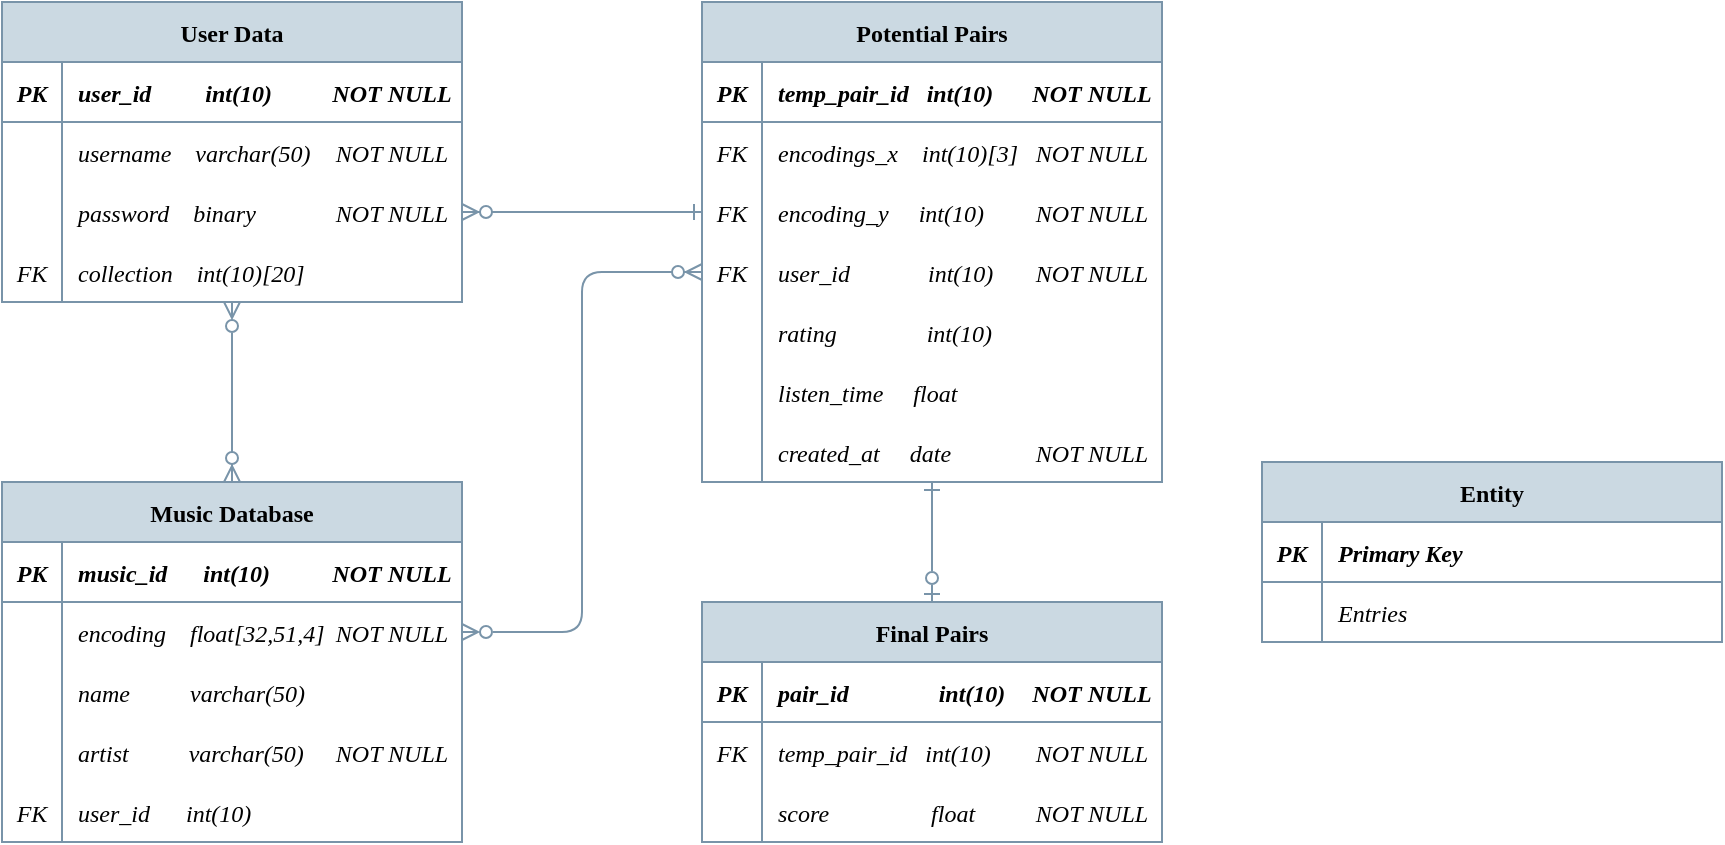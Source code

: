 <mxfile version="20.7.4" type="device"><diagram id="R2lEEEUBdFMjLlhIrx00" name="Page-1"><mxGraphModel dx="1167" dy="610" grid="1" gridSize="10" guides="1" tooltips="1" connect="1" arrows="1" fold="1" page="1" pageScale="1" pageWidth="850" pageHeight="1100" math="0" shadow="0" extFonts="Permanent Marker^https://fonts.googleapis.com/css?family=Permanent+Marker"><root><mxCell id="0"/><mxCell id="1" parent="0"/><mxCell id="C-vyLk0tnHw3VtMMgP7b-12" value="" style="endArrow=ERzeroToMany;startArrow=ERzeroToMany;endFill=1;startFill=0;fontFamily=Encode Sans Semi Condensed;fontSource=https%3A%2F%2Ffonts.googleapis.com%2Fcss%3Ffamily%3DEncode%2BSans%2BSemi%2BCondensed;fontStyle=2;entryX=0.5;entryY=0;entryDx=0;entryDy=0;strokeColor=#7994A9;" parent="1" source="vklXVT9jZYQZWCP35pfa-23" target="vklXVT9jZYQZWCP35pfa-65" edge="1"><mxGeometry width="100" height="100" relative="1" as="geometry"><mxPoint x="700" y="165" as="sourcePoint"/><mxPoint x="700" y="355" as="targetPoint"/></mxGeometry></mxCell><mxCell id="vklXVT9jZYQZWCP35pfa-13" value="User Data" style="shape=table;startSize=30;container=1;collapsible=1;childLayout=tableLayout;fixedRows=1;rowLines=0;fontStyle=1;align=center;resizeLast=1;fontFamily=Encode Sans Semi Condensed;fontSource=https%3A%2F%2Ffonts.googleapis.com%2Fcss%3Ffamily%3DEncode%2BSans%2BSemi%2BCondensed;fillColor=#CBD9E2;strokeColor=#7994A9;" vertex="1" parent="1"><mxGeometry x="150" y="120" width="230" height="150" as="geometry"/></mxCell><mxCell id="vklXVT9jZYQZWCP35pfa-14" value="" style="shape=tableRow;horizontal=0;startSize=0;swimlaneHead=0;swimlaneBody=0;fillColor=none;collapsible=0;dropTarget=0;points=[[0,0.5],[1,0.5]];portConstraint=eastwest;top=0;left=0;right=0;bottom=1;fontFamily=Encode Sans Semi Condensed;fontSource=https%3A%2F%2Ffonts.googleapis.com%2Fcss%3Ffamily%3DEncode%2BSans%2BSemi%2BCondensed;fontStyle=2;strokeColor=#7994A9;" vertex="1" parent="vklXVT9jZYQZWCP35pfa-13"><mxGeometry y="30" width="230" height="30" as="geometry"/></mxCell><mxCell id="vklXVT9jZYQZWCP35pfa-15" value="PK" style="shape=partialRectangle;connectable=0;fillColor=none;top=0;left=0;bottom=0;right=0;fontStyle=3;overflow=hidden;fontFamily=Encode Sans Semi Condensed;fontSource=https%3A%2F%2Ffonts.googleapis.com%2Fcss%3Ffamily%3DEncode%2BSans%2BSemi%2BCondensed;strokeColor=#7994A9;" vertex="1" parent="vklXVT9jZYQZWCP35pfa-14"><mxGeometry width="30" height="30" as="geometry"><mxRectangle width="30" height="30" as="alternateBounds"/></mxGeometry></mxCell><mxCell id="vklXVT9jZYQZWCP35pfa-16" value="user_id         int(10)             " style="shape=partialRectangle;connectable=0;fillColor=none;top=0;left=0;bottom=0;right=0;align=left;spacingLeft=6;fontStyle=3;overflow=hidden;fontFamily=Encode Sans Semi Condensed;fontSource=https%3A%2F%2Ffonts.googleapis.com%2Fcss%3Ffamily%3DEncode%2BSans%2BSemi%2BCondensed;strokeColor=#7994A9;" vertex="1" parent="vklXVT9jZYQZWCP35pfa-14"><mxGeometry x="30" width="200" height="30" as="geometry"><mxRectangle width="200" height="30" as="alternateBounds"/></mxGeometry></mxCell><mxCell id="vklXVT9jZYQZWCP35pfa-17" value="" style="shape=tableRow;horizontal=0;startSize=0;swimlaneHead=0;swimlaneBody=0;fillColor=none;collapsible=0;dropTarget=0;points=[[0,0.5],[1,0.5]];portConstraint=eastwest;top=0;left=0;right=0;bottom=0;fontFamily=Encode Sans Semi Condensed;fontSource=https%3A%2F%2Ffonts.googleapis.com%2Fcss%3Ffamily%3DEncode%2BSans%2BSemi%2BCondensed;fontStyle=2;strokeColor=#7994A9;" vertex="1" parent="vklXVT9jZYQZWCP35pfa-13"><mxGeometry y="60" width="230" height="30" as="geometry"/></mxCell><mxCell id="vklXVT9jZYQZWCP35pfa-18" value="" style="shape=partialRectangle;connectable=0;fillColor=none;top=0;left=0;bottom=0;right=0;editable=1;overflow=hidden;fontFamily=Encode Sans Semi Condensed;fontSource=https%3A%2F%2Ffonts.googleapis.com%2Fcss%3Ffamily%3DEncode%2BSans%2BSemi%2BCondensed;fontStyle=2;strokeColor=#7994A9;" vertex="1" parent="vklXVT9jZYQZWCP35pfa-17"><mxGeometry width="30" height="30" as="geometry"><mxRectangle width="30" height="30" as="alternateBounds"/></mxGeometry></mxCell><mxCell id="vklXVT9jZYQZWCP35pfa-19" value="username    varchar(50)    " style="shape=partialRectangle;connectable=0;fillColor=none;top=0;left=0;bottom=0;right=0;align=left;spacingLeft=6;overflow=hidden;fontFamily=Encode Sans Semi Condensed;fontSource=https%3A%2F%2Ffonts.googleapis.com%2Fcss%3Ffamily%3DEncode%2BSans%2BSemi%2BCondensed;fontStyle=2;strokeColor=#7994A9;" vertex="1" parent="vklXVT9jZYQZWCP35pfa-17"><mxGeometry x="30" width="200" height="30" as="geometry"><mxRectangle width="200" height="30" as="alternateBounds"/></mxGeometry></mxCell><mxCell id="vklXVT9jZYQZWCP35pfa-20" value="" style="shape=tableRow;horizontal=0;startSize=0;swimlaneHead=0;swimlaneBody=0;fillColor=none;collapsible=0;dropTarget=0;points=[[0,0.5],[1,0.5]];portConstraint=eastwest;top=0;left=0;right=0;bottom=0;fontFamily=Encode Sans Semi Condensed;fontSource=https%3A%2F%2Ffonts.googleapis.com%2Fcss%3Ffamily%3DEncode%2BSans%2BSemi%2BCondensed;fontStyle=2;strokeColor=#7994A9;" vertex="1" parent="vklXVT9jZYQZWCP35pfa-13"><mxGeometry y="90" width="230" height="30" as="geometry"/></mxCell><mxCell id="vklXVT9jZYQZWCP35pfa-21" value="" style="shape=partialRectangle;connectable=0;fillColor=none;top=0;left=0;bottom=0;right=0;editable=1;overflow=hidden;fontFamily=Encode Sans Semi Condensed;fontSource=https%3A%2F%2Ffonts.googleapis.com%2Fcss%3Ffamily%3DEncode%2BSans%2BSemi%2BCondensed;fontStyle=2;strokeColor=#7994A9;" vertex="1" parent="vklXVT9jZYQZWCP35pfa-20"><mxGeometry width="30" height="30" as="geometry"><mxRectangle width="30" height="30" as="alternateBounds"/></mxGeometry></mxCell><mxCell id="vklXVT9jZYQZWCP35pfa-22" value="password    binary             " style="shape=partialRectangle;connectable=0;fillColor=none;top=0;left=0;bottom=0;right=0;align=left;spacingLeft=6;overflow=hidden;fontFamily=Encode Sans Semi Condensed;fontSource=https%3A%2F%2Ffonts.googleapis.com%2Fcss%3Ffamily%3DEncode%2BSans%2BSemi%2BCondensed;fontStyle=2;strokeColor=#7994A9;" vertex="1" parent="vklXVT9jZYQZWCP35pfa-20"><mxGeometry x="30" width="200" height="30" as="geometry"><mxRectangle width="200" height="30" as="alternateBounds"/></mxGeometry></mxCell><mxCell id="vklXVT9jZYQZWCP35pfa-23" value="" style="shape=tableRow;horizontal=0;startSize=0;swimlaneHead=0;swimlaneBody=0;fillColor=none;collapsible=0;dropTarget=0;points=[[0,0.5],[1,0.5]];portConstraint=eastwest;top=0;left=0;right=0;bottom=0;fontFamily=Encode Sans Semi Condensed;fontSource=https%3A%2F%2Ffonts.googleapis.com%2Fcss%3Ffamily%3DEncode%2BSans%2BSemi%2BCondensed;fontStyle=2;strokeColor=#7994A9;" vertex="1" parent="vklXVT9jZYQZWCP35pfa-13"><mxGeometry y="120" width="230" height="30" as="geometry"/></mxCell><mxCell id="vklXVT9jZYQZWCP35pfa-24" value="FK" style="shape=partialRectangle;connectable=0;fillColor=none;top=0;left=0;bottom=0;right=0;editable=1;overflow=hidden;fontFamily=Encode Sans Semi Condensed;fontSource=https%3A%2F%2Ffonts.googleapis.com%2Fcss%3Ffamily%3DEncode%2BSans%2BSemi%2BCondensed;fontStyle=2;strokeColor=#7994A9;" vertex="1" parent="vklXVT9jZYQZWCP35pfa-23"><mxGeometry width="30" height="30" as="geometry"><mxRectangle width="30" height="30" as="alternateBounds"/></mxGeometry></mxCell><mxCell id="vklXVT9jZYQZWCP35pfa-25" value="collection    int(10)[20]" style="shape=partialRectangle;connectable=0;fillColor=none;top=0;left=0;bottom=0;right=0;align=left;spacingLeft=6;overflow=hidden;fontFamily=Encode Sans Semi Condensed;fontSource=https%3A%2F%2Ffonts.googleapis.com%2Fcss%3Ffamily%3DEncode%2BSans%2BSemi%2BCondensed;fontStyle=2;strokeColor=#7994A9;" vertex="1" parent="vklXVT9jZYQZWCP35pfa-23"><mxGeometry x="30" width="200" height="30" as="geometry"><mxRectangle width="200" height="30" as="alternateBounds"/></mxGeometry></mxCell><mxCell id="vklXVT9jZYQZWCP35pfa-65" value="Music Database" style="shape=table;startSize=30;container=1;collapsible=1;childLayout=tableLayout;fixedRows=1;rowLines=0;fontStyle=1;align=center;resizeLast=1;fontFamily=Encode Sans Semi Condensed;fontSource=https%3A%2F%2Ffonts.googleapis.com%2Fcss%3Ffamily%3DEncode%2BSans%2BSemi%2BCondensed;fillColor=#CBD9E2;strokeColor=#7994A9;" vertex="1" parent="1"><mxGeometry x="150" y="360" width="230" height="180" as="geometry"/></mxCell><mxCell id="vklXVT9jZYQZWCP35pfa-66" value="" style="shape=tableRow;horizontal=0;startSize=0;swimlaneHead=0;swimlaneBody=0;fillColor=none;collapsible=0;dropTarget=0;points=[[0,0.5],[1,0.5]];portConstraint=eastwest;top=0;left=0;right=0;bottom=1;fontFamily=Encode Sans Semi Condensed;fontSource=https%3A%2F%2Ffonts.googleapis.com%2Fcss%3Ffamily%3DEncode%2BSans%2BSemi%2BCondensed;fontStyle=2;strokeColor=#7994A9;" vertex="1" parent="vklXVT9jZYQZWCP35pfa-65"><mxGeometry y="30" width="230" height="30" as="geometry"/></mxCell><mxCell id="vklXVT9jZYQZWCP35pfa-67" value="PK" style="shape=partialRectangle;connectable=0;fillColor=none;top=0;left=0;bottom=0;right=0;fontStyle=3;overflow=hidden;fontFamily=Encode Sans Semi Condensed;fontSource=https%3A%2F%2Ffonts.googleapis.com%2Fcss%3Ffamily%3DEncode%2BSans%2BSemi%2BCondensed;strokeColor=#7994A9;" vertex="1" parent="vklXVT9jZYQZWCP35pfa-66"><mxGeometry width="30" height="30" as="geometry"><mxRectangle width="30" height="30" as="alternateBounds"/></mxGeometry></mxCell><mxCell id="vklXVT9jZYQZWCP35pfa-68" value="music_id      int(10)            " style="shape=partialRectangle;connectable=0;fillColor=none;top=0;left=0;bottom=0;right=0;align=left;spacingLeft=6;fontStyle=3;overflow=hidden;fontFamily=Encode Sans Semi Condensed;fontSource=https%3A%2F%2Ffonts.googleapis.com%2Fcss%3Ffamily%3DEncode%2BSans%2BSemi%2BCondensed;strokeColor=#7994A9;" vertex="1" parent="vklXVT9jZYQZWCP35pfa-66"><mxGeometry x="30" width="200" height="30" as="geometry"><mxRectangle width="200" height="30" as="alternateBounds"/></mxGeometry></mxCell><mxCell id="vklXVT9jZYQZWCP35pfa-69" value="" style="shape=tableRow;horizontal=0;startSize=0;swimlaneHead=0;swimlaneBody=0;fillColor=none;collapsible=0;dropTarget=0;points=[[0,0.5],[1,0.5]];portConstraint=eastwest;top=0;left=0;right=0;bottom=0;fontFamily=Encode Sans Semi Condensed;fontSource=https%3A%2F%2Ffonts.googleapis.com%2Fcss%3Ffamily%3DEncode%2BSans%2BSemi%2BCondensed;fontStyle=2;strokeColor=#7994A9;" vertex="1" parent="vklXVT9jZYQZWCP35pfa-65"><mxGeometry y="60" width="230" height="30" as="geometry"/></mxCell><mxCell id="vklXVT9jZYQZWCP35pfa-70" value="" style="shape=partialRectangle;connectable=0;fillColor=none;top=0;left=0;bottom=0;right=0;editable=1;overflow=hidden;fontFamily=Encode Sans Semi Condensed;fontSource=https%3A%2F%2Ffonts.googleapis.com%2Fcss%3Ffamily%3DEncode%2BSans%2BSemi%2BCondensed;fontStyle=2;strokeColor=#7994A9;" vertex="1" parent="vklXVT9jZYQZWCP35pfa-69"><mxGeometry width="30" height="30" as="geometry"><mxRectangle width="30" height="30" as="alternateBounds"/></mxGeometry></mxCell><mxCell id="vklXVT9jZYQZWCP35pfa-71" value="encoding    float[32,51,4]  " style="shape=partialRectangle;connectable=0;fillColor=none;top=0;left=0;bottom=0;right=0;align=left;spacingLeft=6;overflow=hidden;fontFamily=Encode Sans Semi Condensed;fontSource=https%3A%2F%2Ffonts.googleapis.com%2Fcss%3Ffamily%3DEncode%2BSans%2BSemi%2BCondensed;fontStyle=2;strokeColor=#7994A9;" vertex="1" parent="vklXVT9jZYQZWCP35pfa-69"><mxGeometry x="30" width="200" height="30" as="geometry"><mxRectangle width="200" height="30" as="alternateBounds"/></mxGeometry></mxCell><mxCell id="vklXVT9jZYQZWCP35pfa-72" value="" style="shape=tableRow;horizontal=0;startSize=0;swimlaneHead=0;swimlaneBody=0;fillColor=none;collapsible=0;dropTarget=0;points=[[0,0.5],[1,0.5]];portConstraint=eastwest;top=0;left=0;right=0;bottom=0;fontFamily=Encode Sans Semi Condensed;fontSource=https%3A%2F%2Ffonts.googleapis.com%2Fcss%3Ffamily%3DEncode%2BSans%2BSemi%2BCondensed;fontStyle=2;strokeColor=#7994A9;" vertex="1" parent="vklXVT9jZYQZWCP35pfa-65"><mxGeometry y="90" width="230" height="30" as="geometry"/></mxCell><mxCell id="vklXVT9jZYQZWCP35pfa-73" value="" style="shape=partialRectangle;connectable=0;fillColor=none;top=0;left=0;bottom=0;right=0;editable=1;overflow=hidden;fontFamily=Encode Sans Semi Condensed;fontSource=https%3A%2F%2Ffonts.googleapis.com%2Fcss%3Ffamily%3DEncode%2BSans%2BSemi%2BCondensed;fontStyle=2;strokeColor=#7994A9;" vertex="1" parent="vklXVT9jZYQZWCP35pfa-72"><mxGeometry width="30" height="30" as="geometry"><mxRectangle width="30" height="30" as="alternateBounds"/></mxGeometry></mxCell><mxCell id="vklXVT9jZYQZWCP35pfa-74" value="name          varchar(50)" style="shape=partialRectangle;connectable=0;fillColor=none;top=0;left=0;bottom=0;right=0;align=left;spacingLeft=6;overflow=hidden;fontFamily=Encode Sans Semi Condensed;fontSource=https%3A%2F%2Ffonts.googleapis.com%2Fcss%3Ffamily%3DEncode%2BSans%2BSemi%2BCondensed;fontStyle=2;strokeColor=#7994A9;" vertex="1" parent="vklXVT9jZYQZWCP35pfa-72"><mxGeometry x="30" width="200" height="30" as="geometry"><mxRectangle width="200" height="30" as="alternateBounds"/></mxGeometry></mxCell><mxCell id="vklXVT9jZYQZWCP35pfa-75" value="" style="shape=tableRow;horizontal=0;startSize=0;swimlaneHead=0;swimlaneBody=0;fillColor=none;collapsible=0;dropTarget=0;points=[[0,0.5],[1,0.5]];portConstraint=eastwest;top=0;left=0;right=0;bottom=0;fontFamily=Encode Sans Semi Condensed;fontSource=https%3A%2F%2Ffonts.googleapis.com%2Fcss%3Ffamily%3DEncode%2BSans%2BSemi%2BCondensed;fontStyle=2;strokeColor=#7994A9;" vertex="1" parent="vklXVT9jZYQZWCP35pfa-65"><mxGeometry y="120" width="230" height="30" as="geometry"/></mxCell><mxCell id="vklXVT9jZYQZWCP35pfa-76" value="" style="shape=partialRectangle;connectable=0;fillColor=none;top=0;left=0;bottom=0;right=0;editable=1;overflow=hidden;fontFamily=Encode Sans Semi Condensed;fontSource=https%3A%2F%2Ffonts.googleapis.com%2Fcss%3Ffamily%3DEncode%2BSans%2BSemi%2BCondensed;fontStyle=2;strokeColor=#7994A9;" vertex="1" parent="vklXVT9jZYQZWCP35pfa-75"><mxGeometry width="30" height="30" as="geometry"><mxRectangle width="30" height="30" as="alternateBounds"/></mxGeometry></mxCell><mxCell id="vklXVT9jZYQZWCP35pfa-77" value="artist          varchar(50)     " style="shape=partialRectangle;connectable=0;fillColor=none;top=0;left=0;bottom=0;right=0;align=left;spacingLeft=6;overflow=hidden;fontFamily=Encode Sans Semi Condensed;fontSource=https%3A%2F%2Ffonts.googleapis.com%2Fcss%3Ffamily%3DEncode%2BSans%2BSemi%2BCondensed;fontStyle=2;strokeColor=#7994A9;" vertex="1" parent="vklXVT9jZYQZWCP35pfa-75"><mxGeometry x="30" width="200" height="30" as="geometry"><mxRectangle width="200" height="30" as="alternateBounds"/></mxGeometry></mxCell><mxCell id="vklXVT9jZYQZWCP35pfa-127" value="" style="shape=tableRow;horizontal=0;startSize=0;swimlaneHead=0;swimlaneBody=0;fillColor=none;collapsible=0;dropTarget=0;points=[[0,0.5],[1,0.5]];portConstraint=eastwest;top=0;left=0;right=0;bottom=0;fontFamily=Encode Sans Semi Condensed;fontSource=https%3A%2F%2Ffonts.googleapis.com%2Fcss%3Ffamily%3DEncode%2BSans%2BSemi%2BCondensed;fontStyle=2;strokeColor=#7994A9;" vertex="1" parent="vklXVT9jZYQZWCP35pfa-65"><mxGeometry y="150" width="230" height="30" as="geometry"/></mxCell><mxCell id="vklXVT9jZYQZWCP35pfa-128" value="FK" style="shape=partialRectangle;connectable=0;fillColor=none;top=0;left=0;bottom=0;right=0;editable=1;overflow=hidden;fontFamily=Encode Sans Semi Condensed;fontSource=https%3A%2F%2Ffonts.googleapis.com%2Fcss%3Ffamily%3DEncode%2BSans%2BSemi%2BCondensed;fontStyle=2;strokeColor=#7994A9;" vertex="1" parent="vklXVT9jZYQZWCP35pfa-127"><mxGeometry width="30" height="30" as="geometry"><mxRectangle width="30" height="30" as="alternateBounds"/></mxGeometry></mxCell><mxCell id="vklXVT9jZYQZWCP35pfa-129" value="user_id      int(10)" style="shape=partialRectangle;connectable=0;fillColor=none;top=0;left=0;bottom=0;right=0;align=left;spacingLeft=6;overflow=hidden;fontFamily=Encode Sans Semi Condensed;fontSource=https%3A%2F%2Ffonts.googleapis.com%2Fcss%3Ffamily%3DEncode%2BSans%2BSemi%2BCondensed;fontStyle=2;strokeColor=#7994A9;" vertex="1" parent="vklXVT9jZYQZWCP35pfa-127"><mxGeometry x="30" width="200" height="30" as="geometry"><mxRectangle width="200" height="30" as="alternateBounds"/></mxGeometry></mxCell><mxCell id="vklXVT9jZYQZWCP35pfa-130" value="Potential Pairs" style="shape=table;startSize=30;container=1;collapsible=1;childLayout=tableLayout;fixedRows=1;rowLines=0;fontStyle=1;align=center;resizeLast=1;fontFamily=Encode Sans Semi Condensed;fontSource=https%3A%2F%2Ffonts.googleapis.com%2Fcss%3Ffamily%3DEncode%2BSans%2BSemi%2BCondensed;fillColor=#CBD9E2;strokeColor=#7994A9;" vertex="1" parent="1"><mxGeometry x="500" y="120" width="230" height="240" as="geometry"/></mxCell><mxCell id="vklXVT9jZYQZWCP35pfa-131" value="" style="shape=tableRow;horizontal=0;startSize=0;swimlaneHead=0;swimlaneBody=0;fillColor=none;collapsible=0;dropTarget=0;points=[[0,0.5],[1,0.5]];portConstraint=eastwest;top=0;left=0;right=0;bottom=1;fontFamily=Encode Sans Semi Condensed;fontSource=https%3A%2F%2Ffonts.googleapis.com%2Fcss%3Ffamily%3DEncode%2BSans%2BSemi%2BCondensed;fontStyle=2;strokeColor=#7994A9;" vertex="1" parent="vklXVT9jZYQZWCP35pfa-130"><mxGeometry y="30" width="230" height="30" as="geometry"/></mxCell><mxCell id="vklXVT9jZYQZWCP35pfa-132" value="PK" style="shape=partialRectangle;connectable=0;fillColor=none;top=0;left=0;bottom=0;right=0;fontStyle=3;overflow=hidden;fontFamily=Encode Sans Semi Condensed;fontSource=https%3A%2F%2Ffonts.googleapis.com%2Fcss%3Ffamily%3DEncode%2BSans%2BSemi%2BCondensed;strokeColor=#7994A9;" vertex="1" parent="vklXVT9jZYQZWCP35pfa-131"><mxGeometry width="30" height="30" as="geometry"><mxRectangle width="30" height="30" as="alternateBounds"/></mxGeometry></mxCell><mxCell id="vklXVT9jZYQZWCP35pfa-133" value="temp_pair_id   int(10)       " style="shape=partialRectangle;connectable=0;fillColor=none;top=0;left=0;bottom=0;right=0;align=left;spacingLeft=6;fontStyle=3;overflow=hidden;fontFamily=Encode Sans Semi Condensed;fontSource=https%3A%2F%2Ffonts.googleapis.com%2Fcss%3Ffamily%3DEncode%2BSans%2BSemi%2BCondensed;strokeColor=#7994A9;" vertex="1" parent="vklXVT9jZYQZWCP35pfa-131"><mxGeometry x="30" width="200" height="30" as="geometry"><mxRectangle width="200" height="30" as="alternateBounds"/></mxGeometry></mxCell><mxCell id="vklXVT9jZYQZWCP35pfa-134" value="" style="shape=tableRow;horizontal=0;startSize=0;swimlaneHead=0;swimlaneBody=0;fillColor=none;collapsible=0;dropTarget=0;points=[[0,0.5],[1,0.5]];portConstraint=eastwest;top=0;left=0;right=0;bottom=0;fontFamily=Encode Sans Semi Condensed;fontSource=https%3A%2F%2Ffonts.googleapis.com%2Fcss%3Ffamily%3DEncode%2BSans%2BSemi%2BCondensed;fontStyle=2;strokeColor=#7994A9;" vertex="1" parent="vklXVT9jZYQZWCP35pfa-130"><mxGeometry y="60" width="230" height="30" as="geometry"/></mxCell><mxCell id="vklXVT9jZYQZWCP35pfa-135" value="FK" style="shape=partialRectangle;connectable=0;fillColor=none;top=0;left=0;bottom=0;right=0;editable=1;overflow=hidden;fontFamily=Encode Sans Semi Condensed;fontSource=https%3A%2F%2Ffonts.googleapis.com%2Fcss%3Ffamily%3DEncode%2BSans%2BSemi%2BCondensed;fontStyle=2;strokeColor=#7994A9;" vertex="1" parent="vklXVT9jZYQZWCP35pfa-134"><mxGeometry width="30" height="30" as="geometry"><mxRectangle width="30" height="30" as="alternateBounds"/></mxGeometry></mxCell><mxCell id="vklXVT9jZYQZWCP35pfa-136" value="encodings_x    int(10)[3]   " style="shape=partialRectangle;connectable=0;fillColor=none;top=0;left=0;bottom=0;right=0;align=left;spacingLeft=6;overflow=hidden;fontFamily=Encode Sans Semi Condensed;fontSource=https%3A%2F%2Ffonts.googleapis.com%2Fcss%3Ffamily%3DEncode%2BSans%2BSemi%2BCondensed;fontStyle=2;strokeColor=#7994A9;" vertex="1" parent="vklXVT9jZYQZWCP35pfa-134"><mxGeometry x="30" width="200" height="30" as="geometry"><mxRectangle width="200" height="30" as="alternateBounds"/></mxGeometry></mxCell><mxCell id="vklXVT9jZYQZWCP35pfa-137" value="" style="shape=tableRow;horizontal=0;startSize=0;swimlaneHead=0;swimlaneBody=0;fillColor=none;collapsible=0;dropTarget=0;points=[[0,0.5],[1,0.5]];portConstraint=eastwest;top=0;left=0;right=0;bottom=0;fontFamily=Encode Sans Semi Condensed;fontSource=https%3A%2F%2Ffonts.googleapis.com%2Fcss%3Ffamily%3DEncode%2BSans%2BSemi%2BCondensed;fontStyle=2;strokeColor=#7994A9;" vertex="1" parent="vklXVT9jZYQZWCP35pfa-130"><mxGeometry y="90" width="230" height="30" as="geometry"/></mxCell><mxCell id="vklXVT9jZYQZWCP35pfa-138" value="FK" style="shape=partialRectangle;connectable=0;fillColor=none;top=0;left=0;bottom=0;right=0;editable=1;overflow=hidden;fontFamily=Encode Sans Semi Condensed;fontSource=https%3A%2F%2Ffonts.googleapis.com%2Fcss%3Ffamily%3DEncode%2BSans%2BSemi%2BCondensed;fontStyle=2;strokeColor=#7994A9;" vertex="1" parent="vklXVT9jZYQZWCP35pfa-137"><mxGeometry width="30" height="30" as="geometry"><mxRectangle width="30" height="30" as="alternateBounds"/></mxGeometry></mxCell><mxCell id="vklXVT9jZYQZWCP35pfa-139" value="encoding_y     int(10)         " style="shape=partialRectangle;connectable=0;fillColor=none;top=0;left=0;bottom=0;right=0;align=left;spacingLeft=6;overflow=hidden;fontFamily=Encode Sans Semi Condensed;fontSource=https%3A%2F%2Ffonts.googleapis.com%2Fcss%3Ffamily%3DEncode%2BSans%2BSemi%2BCondensed;fontStyle=2;strokeColor=#7994A9;" vertex="1" parent="vklXVT9jZYQZWCP35pfa-137"><mxGeometry x="30" width="200" height="30" as="geometry"><mxRectangle width="200" height="30" as="alternateBounds"/></mxGeometry></mxCell><mxCell id="vklXVT9jZYQZWCP35pfa-140" value="" style="shape=tableRow;horizontal=0;startSize=0;swimlaneHead=0;swimlaneBody=0;fillColor=none;collapsible=0;dropTarget=0;points=[[0,0.5],[1,0.5]];portConstraint=eastwest;top=0;left=0;right=0;bottom=0;fontFamily=Encode Sans Semi Condensed;fontSource=https%3A%2F%2Ffonts.googleapis.com%2Fcss%3Ffamily%3DEncode%2BSans%2BSemi%2BCondensed;fontStyle=2;strokeColor=#7994A9;" vertex="1" parent="vklXVT9jZYQZWCP35pfa-130"><mxGeometry y="120" width="230" height="30" as="geometry"/></mxCell><mxCell id="vklXVT9jZYQZWCP35pfa-141" value="FK" style="shape=partialRectangle;connectable=0;fillColor=none;top=0;left=0;bottom=0;right=0;editable=1;overflow=hidden;fontFamily=Encode Sans Semi Condensed;fontSource=https%3A%2F%2Ffonts.googleapis.com%2Fcss%3Ffamily%3DEncode%2BSans%2BSemi%2BCondensed;fontStyle=2;strokeColor=#7994A9;" vertex="1" parent="vklXVT9jZYQZWCP35pfa-140"><mxGeometry width="30" height="30" as="geometry"><mxRectangle width="30" height="30" as="alternateBounds"/></mxGeometry></mxCell><mxCell id="vklXVT9jZYQZWCP35pfa-142" value="user_id             int(10)        " style="shape=partialRectangle;connectable=0;fillColor=none;top=0;left=0;bottom=0;right=0;align=left;spacingLeft=6;overflow=hidden;fontFamily=Encode Sans Semi Condensed;fontSource=https%3A%2F%2Ffonts.googleapis.com%2Fcss%3Ffamily%3DEncode%2BSans%2BSemi%2BCondensed;fontStyle=2;strokeColor=#7994A9;" vertex="1" parent="vklXVT9jZYQZWCP35pfa-140"><mxGeometry x="30" width="200" height="30" as="geometry"><mxRectangle width="200" height="30" as="alternateBounds"/></mxGeometry></mxCell><mxCell id="vklXVT9jZYQZWCP35pfa-143" value="" style="shape=tableRow;horizontal=0;startSize=0;swimlaneHead=0;swimlaneBody=0;fillColor=none;collapsible=0;dropTarget=0;points=[[0,0.5],[1,0.5]];portConstraint=eastwest;top=0;left=0;right=0;bottom=0;fontFamily=Encode Sans Semi Condensed;fontSource=https%3A%2F%2Ffonts.googleapis.com%2Fcss%3Ffamily%3DEncode%2BSans%2BSemi%2BCondensed;fontStyle=2;strokeColor=#7994A9;" vertex="1" parent="vklXVT9jZYQZWCP35pfa-130"><mxGeometry y="150" width="230" height="30" as="geometry"/></mxCell><mxCell id="vklXVT9jZYQZWCP35pfa-144" value="" style="shape=partialRectangle;connectable=0;fillColor=none;top=0;left=0;bottom=0;right=0;editable=1;overflow=hidden;fontFamily=Encode Sans Semi Condensed;fontSource=https%3A%2F%2Ffonts.googleapis.com%2Fcss%3Ffamily%3DEncode%2BSans%2BSemi%2BCondensed;fontStyle=2;strokeColor=#7994A9;" vertex="1" parent="vklXVT9jZYQZWCP35pfa-143"><mxGeometry width="30" height="30" as="geometry"><mxRectangle width="30" height="30" as="alternateBounds"/></mxGeometry></mxCell><mxCell id="vklXVT9jZYQZWCP35pfa-145" value="rating               int(10)" style="shape=partialRectangle;connectable=0;fillColor=none;top=0;left=0;bottom=0;right=0;align=left;spacingLeft=6;overflow=hidden;fontFamily=Encode Sans Semi Condensed;fontSource=https%3A%2F%2Ffonts.googleapis.com%2Fcss%3Ffamily%3DEncode%2BSans%2BSemi%2BCondensed;fontStyle=2;strokeColor=#7994A9;" vertex="1" parent="vklXVT9jZYQZWCP35pfa-143"><mxGeometry x="30" width="200" height="30" as="geometry"><mxRectangle width="200" height="30" as="alternateBounds"/></mxGeometry></mxCell><mxCell id="vklXVT9jZYQZWCP35pfa-146" value="" style="shape=tableRow;horizontal=0;startSize=0;swimlaneHead=0;swimlaneBody=0;fillColor=none;collapsible=0;dropTarget=0;points=[[0,0.5],[1,0.5]];portConstraint=eastwest;top=0;left=0;right=0;bottom=0;fontFamily=Encode Sans Semi Condensed;fontSource=https%3A%2F%2Ffonts.googleapis.com%2Fcss%3Ffamily%3DEncode%2BSans%2BSemi%2BCondensed;fontStyle=2;strokeColor=#7994A9;" vertex="1" parent="vklXVT9jZYQZWCP35pfa-130"><mxGeometry y="180" width="230" height="30" as="geometry"/></mxCell><mxCell id="vklXVT9jZYQZWCP35pfa-147" value="" style="shape=partialRectangle;connectable=0;fillColor=none;top=0;left=0;bottom=0;right=0;editable=1;overflow=hidden;fontFamily=Encode Sans Semi Condensed;fontSource=https%3A%2F%2Ffonts.googleapis.com%2Fcss%3Ffamily%3DEncode%2BSans%2BSemi%2BCondensed;fontStyle=2;strokeColor=#7994A9;" vertex="1" parent="vklXVT9jZYQZWCP35pfa-146"><mxGeometry width="30" height="30" as="geometry"><mxRectangle width="30" height="30" as="alternateBounds"/></mxGeometry></mxCell><mxCell id="vklXVT9jZYQZWCP35pfa-148" value="listen_time     float" style="shape=partialRectangle;connectable=0;fillColor=none;top=0;left=0;bottom=0;right=0;align=left;spacingLeft=6;overflow=hidden;fontFamily=Encode Sans Semi Condensed;fontSource=https%3A%2F%2Ffonts.googleapis.com%2Fcss%3Ffamily%3DEncode%2BSans%2BSemi%2BCondensed;fontStyle=2;strokeColor=#7994A9;" vertex="1" parent="vklXVT9jZYQZWCP35pfa-146"><mxGeometry x="30" width="200" height="30" as="geometry"><mxRectangle width="200" height="30" as="alternateBounds"/></mxGeometry></mxCell><mxCell id="vklXVT9jZYQZWCP35pfa-151" value="" style="shape=tableRow;horizontal=0;startSize=0;swimlaneHead=0;swimlaneBody=0;fillColor=none;collapsible=0;dropTarget=0;points=[[0,0.5],[1,0.5]];portConstraint=eastwest;top=0;left=0;right=0;bottom=0;fontFamily=Encode Sans Semi Condensed;fontSource=https%3A%2F%2Ffonts.googleapis.com%2Fcss%3Ffamily%3DEncode%2BSans%2BSemi%2BCondensed;fontStyle=2;strokeColor=#7994A9;" vertex="1" parent="vklXVT9jZYQZWCP35pfa-130"><mxGeometry y="210" width="230" height="30" as="geometry"/></mxCell><mxCell id="vklXVT9jZYQZWCP35pfa-152" value="" style="shape=partialRectangle;connectable=0;fillColor=none;top=0;left=0;bottom=0;right=0;editable=1;overflow=hidden;fontFamily=Encode Sans Semi Condensed;fontSource=https%3A%2F%2Ffonts.googleapis.com%2Fcss%3Ffamily%3DEncode%2BSans%2BSemi%2BCondensed;fontStyle=2;strokeColor=#7994A9;" vertex="1" parent="vklXVT9jZYQZWCP35pfa-151"><mxGeometry width="30" height="30" as="geometry"><mxRectangle width="30" height="30" as="alternateBounds"/></mxGeometry></mxCell><mxCell id="vklXVT9jZYQZWCP35pfa-153" value="created_at     date             " style="shape=partialRectangle;connectable=0;fillColor=none;top=0;left=0;bottom=0;right=0;align=left;spacingLeft=6;overflow=hidden;fontFamily=Encode Sans Semi Condensed;fontSource=https%3A%2F%2Ffonts.googleapis.com%2Fcss%3Ffamily%3DEncode%2BSans%2BSemi%2BCondensed;fontStyle=2;strokeColor=#7994A9;" vertex="1" parent="vklXVT9jZYQZWCP35pfa-151"><mxGeometry x="30" width="200" height="30" as="geometry"><mxRectangle width="200" height="30" as="alternateBounds"/></mxGeometry></mxCell><mxCell id="vklXVT9jZYQZWCP35pfa-149" value="" style="endArrow=ERzeroToMany;startArrow=ERone;endFill=1;startFill=0;fontFamily=Encode Sans Semi Condensed;fontSource=https%3A%2F%2Ffonts.googleapis.com%2Fcss%3Ffamily%3DEncode%2BSans%2BSemi%2BCondensed;fontStyle=2;entryX=1;entryY=0.5;entryDx=0;entryDy=0;strokeColor=#7994A9;exitX=0;exitY=0.5;exitDx=0;exitDy=0;" edge="1" parent="1" source="vklXVT9jZYQZWCP35pfa-137" target="vklXVT9jZYQZWCP35pfa-20"><mxGeometry width="100" height="100" relative="1" as="geometry"><mxPoint x="470" y="290" as="sourcePoint"/><mxPoint x="470" y="360" as="targetPoint"/></mxGeometry></mxCell><mxCell id="vklXVT9jZYQZWCP35pfa-150" value="" style="endArrow=ERzeroToMany;startArrow=ERzeroToMany;endFill=1;startFill=0;fontFamily=Encode Sans Semi Condensed;fontSource=https%3A%2F%2Ffonts.googleapis.com%2Fcss%3Ffamily%3DEncode%2BSans%2BSemi%2BCondensed;fontStyle=2;entryX=0;entryY=0.5;entryDx=0;entryDy=0;strokeColor=#7994A9;exitX=1;exitY=0.5;exitDx=0;exitDy=0;edgeStyle=orthogonalEdgeStyle;" edge="1" parent="1" source="vklXVT9jZYQZWCP35pfa-69" target="vklXVT9jZYQZWCP35pfa-140"><mxGeometry width="100" height="100" relative="1" as="geometry"><mxPoint x="275" y="280" as="sourcePoint"/><mxPoint x="275" y="350" as="targetPoint"/></mxGeometry></mxCell><mxCell id="vklXVT9jZYQZWCP35pfa-170" value="Final Pairs" style="shape=table;startSize=30;container=1;collapsible=1;childLayout=tableLayout;fixedRows=1;rowLines=0;fontStyle=1;align=center;resizeLast=1;fontFamily=Encode Sans Semi Condensed;fontSource=https%3A%2F%2Ffonts.googleapis.com%2Fcss%3Ffamily%3DEncode%2BSans%2BSemi%2BCondensed;fillColor=#CBD9E2;strokeColor=#7994A9;" vertex="1" parent="1"><mxGeometry x="500" y="420" width="230" height="120" as="geometry"/></mxCell><mxCell id="vklXVT9jZYQZWCP35pfa-171" value="" style="shape=tableRow;horizontal=0;startSize=0;swimlaneHead=0;swimlaneBody=0;fillColor=none;collapsible=0;dropTarget=0;points=[[0,0.5],[1,0.5]];portConstraint=eastwest;top=0;left=0;right=0;bottom=1;fontFamily=Encode Sans Semi Condensed;fontSource=https%3A%2F%2Ffonts.googleapis.com%2Fcss%3Ffamily%3DEncode%2BSans%2BSemi%2BCondensed;fontStyle=2;strokeColor=#7994A9;" vertex="1" parent="vklXVT9jZYQZWCP35pfa-170"><mxGeometry y="30" width="230" height="30" as="geometry"/></mxCell><mxCell id="vklXVT9jZYQZWCP35pfa-172" value="PK" style="shape=partialRectangle;connectable=0;fillColor=none;top=0;left=0;bottom=0;right=0;fontStyle=3;overflow=hidden;fontFamily=Encode Sans Semi Condensed;fontSource=https%3A%2F%2Ffonts.googleapis.com%2Fcss%3Ffamily%3DEncode%2BSans%2BSemi%2BCondensed;strokeColor=#7994A9;" vertex="1" parent="vklXVT9jZYQZWCP35pfa-171"><mxGeometry width="30" height="30" as="geometry"><mxRectangle width="30" height="30" as="alternateBounds"/></mxGeometry></mxCell><mxCell id="vklXVT9jZYQZWCP35pfa-173" value="pair_id               int(10)       " style="shape=partialRectangle;connectable=0;fillColor=none;top=0;left=0;bottom=0;right=0;align=left;spacingLeft=6;fontStyle=3;overflow=hidden;fontFamily=Encode Sans Semi Condensed;fontSource=https%3A%2F%2Ffonts.googleapis.com%2Fcss%3Ffamily%3DEncode%2BSans%2BSemi%2BCondensed;strokeColor=#7994A9;" vertex="1" parent="vklXVT9jZYQZWCP35pfa-171"><mxGeometry x="30" width="200" height="30" as="geometry"><mxRectangle width="200" height="30" as="alternateBounds"/></mxGeometry></mxCell><mxCell id="vklXVT9jZYQZWCP35pfa-174" value="" style="shape=tableRow;horizontal=0;startSize=0;swimlaneHead=0;swimlaneBody=0;fillColor=none;collapsible=0;dropTarget=0;points=[[0,0.5],[1,0.5]];portConstraint=eastwest;top=0;left=0;right=0;bottom=0;fontFamily=Encode Sans Semi Condensed;fontSource=https%3A%2F%2Ffonts.googleapis.com%2Fcss%3Ffamily%3DEncode%2BSans%2BSemi%2BCondensed;fontStyle=2;strokeColor=#7994A9;" vertex="1" parent="vklXVT9jZYQZWCP35pfa-170"><mxGeometry y="60" width="230" height="30" as="geometry"/></mxCell><mxCell id="vklXVT9jZYQZWCP35pfa-175" value="FK" style="shape=partialRectangle;connectable=0;fillColor=none;top=0;left=0;bottom=0;right=0;editable=1;overflow=hidden;fontFamily=Encode Sans Semi Condensed;fontSource=https%3A%2F%2Ffonts.googleapis.com%2Fcss%3Ffamily%3DEncode%2BSans%2BSemi%2BCondensed;fontStyle=2;strokeColor=#7994A9;" vertex="1" parent="vklXVT9jZYQZWCP35pfa-174"><mxGeometry width="30" height="30" as="geometry"><mxRectangle width="30" height="30" as="alternateBounds"/></mxGeometry></mxCell><mxCell id="vklXVT9jZYQZWCP35pfa-176" value="temp_pair_id   int(10)       " style="shape=partialRectangle;connectable=0;fillColor=none;top=0;left=0;bottom=0;right=0;align=left;spacingLeft=6;overflow=hidden;fontFamily=Encode Sans Semi Condensed;fontSource=https%3A%2F%2Ffonts.googleapis.com%2Fcss%3Ffamily%3DEncode%2BSans%2BSemi%2BCondensed;fontStyle=2;strokeColor=#7994A9;" vertex="1" parent="vklXVT9jZYQZWCP35pfa-174"><mxGeometry x="30" width="200" height="30" as="geometry"><mxRectangle width="200" height="30" as="alternateBounds"/></mxGeometry></mxCell><mxCell id="vklXVT9jZYQZWCP35pfa-177" value="" style="shape=tableRow;horizontal=0;startSize=0;swimlaneHead=0;swimlaneBody=0;fillColor=none;collapsible=0;dropTarget=0;points=[[0,0.5],[1,0.5]];portConstraint=eastwest;top=0;left=0;right=0;bottom=0;fontFamily=Encode Sans Semi Condensed;fontSource=https%3A%2F%2Ffonts.googleapis.com%2Fcss%3Ffamily%3DEncode%2BSans%2BSemi%2BCondensed;fontStyle=2;strokeColor=#7994A9;" vertex="1" parent="vklXVT9jZYQZWCP35pfa-170"><mxGeometry y="90" width="230" height="30" as="geometry"/></mxCell><mxCell id="vklXVT9jZYQZWCP35pfa-178" value="" style="shape=partialRectangle;connectable=0;fillColor=none;top=0;left=0;bottom=0;right=0;editable=1;overflow=hidden;fontFamily=Encode Sans Semi Condensed;fontSource=https%3A%2F%2Ffonts.googleapis.com%2Fcss%3Ffamily%3DEncode%2BSans%2BSemi%2BCondensed;fontStyle=2;strokeColor=#7994A9;" vertex="1" parent="vklXVT9jZYQZWCP35pfa-177"><mxGeometry width="30" height="30" as="geometry"><mxRectangle width="30" height="30" as="alternateBounds"/></mxGeometry></mxCell><mxCell id="vklXVT9jZYQZWCP35pfa-179" value="score                 float           " style="shape=partialRectangle;connectable=0;fillColor=none;top=0;left=0;bottom=0;right=0;align=left;spacingLeft=6;overflow=hidden;fontFamily=Encode Sans Semi Condensed;fontSource=https%3A%2F%2Ffonts.googleapis.com%2Fcss%3Ffamily%3DEncode%2BSans%2BSemi%2BCondensed;fontStyle=2;strokeColor=#7994A9;" vertex="1" parent="vklXVT9jZYQZWCP35pfa-177"><mxGeometry x="30" width="200" height="30" as="geometry"><mxRectangle width="200" height="30" as="alternateBounds"/></mxGeometry></mxCell><mxCell id="vklXVT9jZYQZWCP35pfa-186" value="" style="endArrow=ERzeroToOne;startArrow=ERone;endFill=0;startFill=0;fontFamily=Encode Sans Semi Condensed;fontSource=https%3A%2F%2Ffonts.googleapis.com%2Fcss%3Ffamily%3DEncode%2BSans%2BSemi%2BCondensed;fontStyle=2;entryX=0.5;entryY=0;entryDx=0;entryDy=0;strokeColor=#7994A9;" edge="1" parent="1" target="vklXVT9jZYQZWCP35pfa-170"><mxGeometry width="100" height="100" relative="1" as="geometry"><mxPoint x="615" y="360" as="sourcePoint"/><mxPoint x="390" y="235" as="targetPoint"/></mxGeometry></mxCell><mxCell id="vklXVT9jZYQZWCP35pfa-188" value="NOT NULL" style="shape=partialRectangle;connectable=0;fillColor=none;top=0;left=0;bottom=0;right=0;editable=1;overflow=hidden;fontFamily=Encode Sans Semi Condensed;fontSource=https%3A%2F%2Ffonts.googleapis.com%2Fcss%3Ffamily%3DEncode%2BSans%2BSemi%2BCondensed;fontStyle=2;strokeColor=#7994A9;" vertex="1" parent="1"><mxGeometry x="310" y="480" width="70" height="30" as="geometry"><mxRectangle width="30" height="30" as="alternateBounds"/></mxGeometry></mxCell><mxCell id="vklXVT9jZYQZWCP35pfa-190" value="NOT NULL" style="shape=partialRectangle;connectable=0;fillColor=none;top=0;left=0;bottom=0;right=0;editable=1;overflow=hidden;fontFamily=Encode Sans Semi Condensed;fontSource=https%3A%2F%2Ffonts.googleapis.com%2Fcss%3Ffamily%3DEncode%2BSans%2BSemi%2BCondensed;fontStyle=2;strokeColor=#7994A9;" vertex="1" parent="1"><mxGeometry x="310" y="420" width="70" height="30" as="geometry"><mxRectangle width="30" height="30" as="alternateBounds"/></mxGeometry></mxCell><mxCell id="vklXVT9jZYQZWCP35pfa-191" value="NOT NULL" style="shape=partialRectangle;connectable=0;fillColor=none;top=0;left=0;bottom=0;right=0;editable=1;overflow=hidden;fontFamily=Encode Sans Semi Condensed;fontSource=https%3A%2F%2Ffonts.googleapis.com%2Fcss%3Ffamily%3DEncode%2BSans%2BSemi%2BCondensed;fontStyle=2;strokeColor=#7994A9;" vertex="1" parent="1"><mxGeometry x="660" y="480" width="70" height="30" as="geometry"><mxRectangle width="30" height="30" as="alternateBounds"/></mxGeometry></mxCell><mxCell id="vklXVT9jZYQZWCP35pfa-192" value="NOT NULL" style="shape=partialRectangle;connectable=0;fillColor=none;top=0;left=0;bottom=0;right=0;editable=1;overflow=hidden;fontFamily=Encode Sans Semi Condensed;fontSource=https%3A%2F%2Ffonts.googleapis.com%2Fcss%3Ffamily%3DEncode%2BSans%2BSemi%2BCondensed;fontStyle=2;strokeColor=#7994A9;" vertex="1" parent="1"><mxGeometry x="660" y="510" width="70" height="30" as="geometry"><mxRectangle width="30" height="30" as="alternateBounds"/></mxGeometry></mxCell><mxCell id="vklXVT9jZYQZWCP35pfa-193" value="NOT NULL" style="shape=partialRectangle;connectable=0;fillColor=none;top=0;left=0;bottom=0;right=0;editable=1;overflow=hidden;fontFamily=Encode Sans Semi Condensed;fontSource=https%3A%2F%2Ffonts.googleapis.com%2Fcss%3Ffamily%3DEncode%2BSans%2BSemi%2BCondensed;fontStyle=2;strokeColor=#7994A9;" vertex="1" parent="1"><mxGeometry x="660" y="180" width="70" height="30" as="geometry"><mxRectangle width="30" height="30" as="alternateBounds"/></mxGeometry></mxCell><mxCell id="vklXVT9jZYQZWCP35pfa-194" value="NOT NULL" style="shape=partialRectangle;connectable=0;fillColor=none;top=0;left=0;bottom=0;right=0;editable=1;overflow=hidden;fontFamily=Encode Sans Semi Condensed;fontSource=https%3A%2F%2Ffonts.googleapis.com%2Fcss%3Ffamily%3DEncode%2BSans%2BSemi%2BCondensed;fontStyle=2;strokeColor=#7994A9;" vertex="1" parent="1"><mxGeometry x="660" y="210" width="70" height="30" as="geometry"><mxRectangle width="30" height="30" as="alternateBounds"/></mxGeometry></mxCell><mxCell id="vklXVT9jZYQZWCP35pfa-195" value="NOT NULL" style="shape=partialRectangle;connectable=0;fillColor=none;top=0;left=0;bottom=0;right=0;editable=1;overflow=hidden;fontFamily=Encode Sans Semi Condensed;fontSource=https%3A%2F%2Ffonts.googleapis.com%2Fcss%3Ffamily%3DEncode%2BSans%2BSemi%2BCondensed;fontStyle=2;strokeColor=#7994A9;" vertex="1" parent="1"><mxGeometry x="660" y="240" width="70" height="30" as="geometry"><mxRectangle width="30" height="30" as="alternateBounds"/></mxGeometry></mxCell><mxCell id="vklXVT9jZYQZWCP35pfa-198" value="NOT NULL" style="shape=partialRectangle;connectable=0;fillColor=none;top=0;left=0;bottom=0;right=0;editable=1;overflow=hidden;fontFamily=Encode Sans Semi Condensed;fontSource=https%3A%2F%2Ffonts.googleapis.com%2Fcss%3Ffamily%3DEncode%2BSans%2BSemi%2BCondensed;fontStyle=2;strokeColor=#7994A9;" vertex="1" parent="1"><mxGeometry x="660" y="330" width="70" height="30" as="geometry"><mxRectangle width="30" height="30" as="alternateBounds"/></mxGeometry></mxCell><mxCell id="vklXVT9jZYQZWCP35pfa-199" value="NOT NULL" style="shape=partialRectangle;connectable=0;fillColor=none;top=0;left=0;bottom=0;right=0;editable=1;overflow=hidden;fontFamily=Encode Sans Semi Condensed;fontSource=https%3A%2F%2Ffonts.googleapis.com%2Fcss%3Ffamily%3DEncode%2BSans%2BSemi%2BCondensed;fontStyle=3;strokeColor=#7994A9;" vertex="1" parent="1"><mxGeometry x="660" y="450" width="70" height="30" as="geometry"><mxRectangle width="30" height="30" as="alternateBounds"/></mxGeometry></mxCell><mxCell id="vklXVT9jZYQZWCP35pfa-200" value="NOT NULL" style="shape=partialRectangle;connectable=0;fillColor=none;top=0;left=0;bottom=0;right=0;editable=1;overflow=hidden;fontFamily=Encode Sans Semi Condensed;fontSource=https%3A%2F%2Ffonts.googleapis.com%2Fcss%3Ffamily%3DEncode%2BSans%2BSemi%2BCondensed;fontStyle=3;strokeColor=#7994A9;" vertex="1" parent="1"><mxGeometry x="660" y="150" width="70" height="30" as="geometry"><mxRectangle width="30" height="30" as="alternateBounds"/></mxGeometry></mxCell><mxCell id="vklXVT9jZYQZWCP35pfa-203" value="NOT NULL" style="shape=partialRectangle;connectable=0;fillColor=none;top=0;left=0;bottom=0;right=0;editable=1;overflow=hidden;fontFamily=Encode Sans Semi Condensed;fontSource=https%3A%2F%2Ffonts.googleapis.com%2Fcss%3Ffamily%3DEncode%2BSans%2BSemi%2BCondensed;fontStyle=3;strokeColor=#7994A9;" vertex="1" parent="1"><mxGeometry x="310" y="150" width="70" height="30" as="geometry"><mxRectangle width="30" height="30" as="alternateBounds"/></mxGeometry></mxCell><mxCell id="vklXVT9jZYQZWCP35pfa-204" value="NOT NULL" style="shape=partialRectangle;connectable=0;fillColor=none;top=0;left=0;bottom=0;right=0;editable=1;overflow=hidden;fontFamily=Encode Sans Semi Condensed;fontSource=https%3A%2F%2Ffonts.googleapis.com%2Fcss%3Ffamily%3DEncode%2BSans%2BSemi%2BCondensed;fontStyle=2;strokeColor=#7994A9;" vertex="1" parent="1"><mxGeometry x="310" y="180" width="70" height="30" as="geometry"><mxRectangle width="30" height="30" as="alternateBounds"/></mxGeometry></mxCell><mxCell id="vklXVT9jZYQZWCP35pfa-205" value="NOT NULL" style="shape=partialRectangle;connectable=0;fillColor=none;top=0;left=0;bottom=0;right=0;editable=1;overflow=hidden;fontFamily=Encode Sans Semi Condensed;fontSource=https%3A%2F%2Ffonts.googleapis.com%2Fcss%3Ffamily%3DEncode%2BSans%2BSemi%2BCondensed;fontStyle=2;strokeColor=#7994A9;" vertex="1" parent="1"><mxGeometry x="310" y="210" width="70" height="30" as="geometry"><mxRectangle width="30" height="30" as="alternateBounds"/></mxGeometry></mxCell><mxCell id="vklXVT9jZYQZWCP35pfa-206" value="NOT NULL" style="shape=partialRectangle;connectable=0;fillColor=none;top=0;left=0;bottom=0;right=0;editable=1;overflow=hidden;fontFamily=Encode Sans Semi Condensed;fontSource=https%3A%2F%2Ffonts.googleapis.com%2Fcss%3Ffamily%3DEncode%2BSans%2BSemi%2BCondensed;fontStyle=3;strokeColor=#7994A9;" vertex="1" parent="1"><mxGeometry x="310" y="390" width="70" height="30" as="geometry"><mxRectangle width="30" height="30" as="alternateBounds"/></mxGeometry></mxCell><mxCell id="vklXVT9jZYQZWCP35pfa-207" value="Entity" style="shape=table;startSize=30;container=1;collapsible=1;childLayout=tableLayout;fixedRows=1;rowLines=0;fontStyle=1;align=center;resizeLast=1;fontFamily=Encode Sans Semi Condensed;fontSource=https%3A%2F%2Ffonts.googleapis.com%2Fcss%3Ffamily%3DEncode%2BSans%2BSemi%2BCondensed;fillColor=#CBD9E2;strokeColor=#7994A9;" vertex="1" parent="1"><mxGeometry x="780" y="350" width="230" height="90" as="geometry"/></mxCell><mxCell id="vklXVT9jZYQZWCP35pfa-208" value="" style="shape=tableRow;horizontal=0;startSize=0;swimlaneHead=0;swimlaneBody=0;fillColor=none;collapsible=0;dropTarget=0;points=[[0,0.5],[1,0.5]];portConstraint=eastwest;top=0;left=0;right=0;bottom=1;fontFamily=Encode Sans Semi Condensed;fontSource=https%3A%2F%2Ffonts.googleapis.com%2Fcss%3Ffamily%3DEncode%2BSans%2BSemi%2BCondensed;fontStyle=2;strokeColor=#7994A9;" vertex="1" parent="vklXVT9jZYQZWCP35pfa-207"><mxGeometry y="30" width="230" height="30" as="geometry"/></mxCell><mxCell id="vklXVT9jZYQZWCP35pfa-209" value="PK" style="shape=partialRectangle;connectable=0;fillColor=none;top=0;left=0;bottom=0;right=0;fontStyle=3;overflow=hidden;fontFamily=Encode Sans Semi Condensed;fontSource=https%3A%2F%2Ffonts.googleapis.com%2Fcss%3Ffamily%3DEncode%2BSans%2BSemi%2BCondensed;strokeColor=#7994A9;" vertex="1" parent="vklXVT9jZYQZWCP35pfa-208"><mxGeometry width="30" height="30" as="geometry"><mxRectangle width="30" height="30" as="alternateBounds"/></mxGeometry></mxCell><mxCell id="vklXVT9jZYQZWCP35pfa-210" value="Primary Key" style="shape=partialRectangle;connectable=0;fillColor=none;top=0;left=0;bottom=0;right=0;align=left;spacingLeft=6;fontStyle=3;overflow=hidden;fontFamily=Encode Sans Semi Condensed;fontSource=https%3A%2F%2Ffonts.googleapis.com%2Fcss%3Ffamily%3DEncode%2BSans%2BSemi%2BCondensed;strokeColor=#7994A9;" vertex="1" parent="vklXVT9jZYQZWCP35pfa-208"><mxGeometry x="30" width="200" height="30" as="geometry"><mxRectangle width="200" height="30" as="alternateBounds"/></mxGeometry></mxCell><mxCell id="vklXVT9jZYQZWCP35pfa-211" value="" style="shape=tableRow;horizontal=0;startSize=0;swimlaneHead=0;swimlaneBody=0;fillColor=none;collapsible=0;dropTarget=0;points=[[0,0.5],[1,0.5]];portConstraint=eastwest;top=0;left=0;right=0;bottom=0;fontFamily=Encode Sans Semi Condensed;fontSource=https%3A%2F%2Ffonts.googleapis.com%2Fcss%3Ffamily%3DEncode%2BSans%2BSemi%2BCondensed;fontStyle=2;strokeColor=#7994A9;" vertex="1" parent="vklXVT9jZYQZWCP35pfa-207"><mxGeometry y="60" width="230" height="30" as="geometry"/></mxCell><mxCell id="vklXVT9jZYQZWCP35pfa-212" value="" style="shape=partialRectangle;connectable=0;fillColor=none;top=0;left=0;bottom=0;right=0;editable=1;overflow=hidden;fontFamily=Encode Sans Semi Condensed;fontSource=https%3A%2F%2Ffonts.googleapis.com%2Fcss%3Ffamily%3DEncode%2BSans%2BSemi%2BCondensed;fontStyle=2;strokeColor=#7994A9;" vertex="1" parent="vklXVT9jZYQZWCP35pfa-211"><mxGeometry width="30" height="30" as="geometry"><mxRectangle width="30" height="30" as="alternateBounds"/></mxGeometry></mxCell><mxCell id="vklXVT9jZYQZWCP35pfa-213" value="Entries" style="shape=partialRectangle;connectable=0;fillColor=none;top=0;left=0;bottom=0;right=0;align=left;spacingLeft=6;overflow=hidden;fontFamily=Encode Sans Semi Condensed;fontSource=https%3A%2F%2Ffonts.googleapis.com%2Fcss%3Ffamily%3DEncode%2BSans%2BSemi%2BCondensed;fontStyle=2;strokeColor=#7994A9;" vertex="1" parent="vklXVT9jZYQZWCP35pfa-211"><mxGeometry x="30" width="200" height="30" as="geometry"><mxRectangle width="200" height="30" as="alternateBounds"/></mxGeometry></mxCell></root></mxGraphModel></diagram></mxfile>
